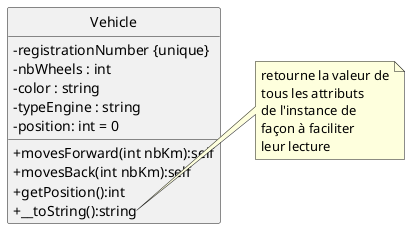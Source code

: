 @startuml
hide circle
skinparam classAttributeIconSize 0

class Vehicle {
- registrationNumber {unique}
- nbWheels : int
- color : string
- typeEngine : string
- position: int = 0
+ movesForward(int nbKm):self
+ movesBack(int nbKm):self
+ getPosition():int
+ __toString():string
}


note right of Vehicle::__toString
retourne la valeur de
tous les attributs
de l'instance de
façon à faciliter
leur lecture
end note

@enduml